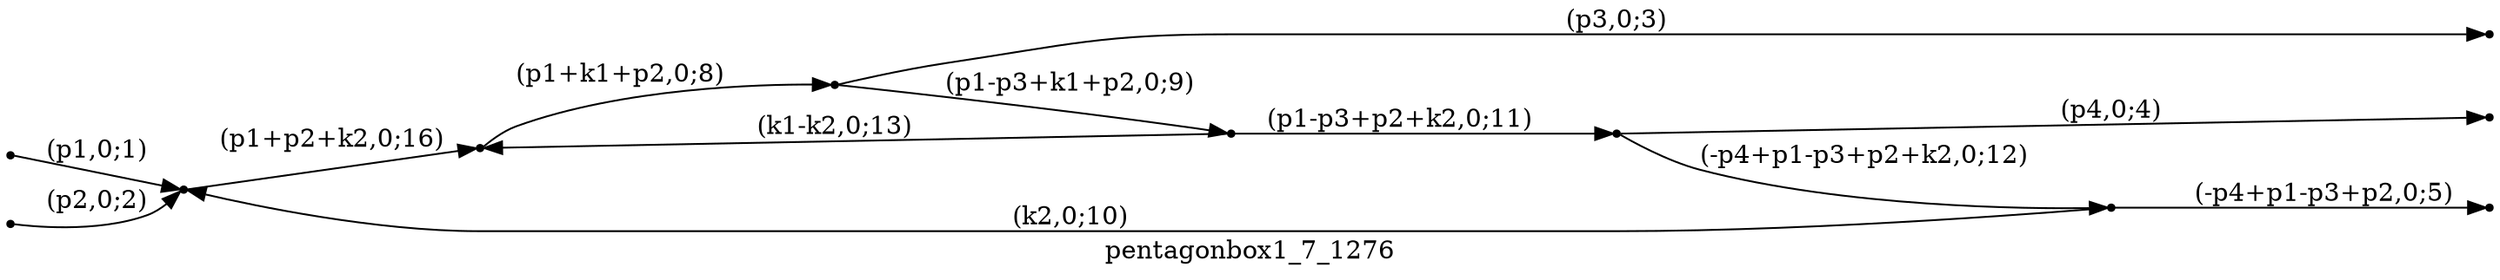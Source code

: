 digraph pentagonbox1_7_1276 {
  label="pentagonbox1_7_1276";
  rankdir="LR";
  subgraph edges {
    -1 -> 6 [label="(p1,0;1)"];
    -2 -> 6 [label="(p2,0;2)"];
    1 -> -3 [label="(p3,0;3)"];
    4 -> -4 [label="(p4,0;4)"];
    2 -> -5 [label="(-p4+p1-p3+p2,0;5)"];
    5 -> 1 [label="(p1+k1+p2,0;8)"];
    1 -> 3 [label="(p1-p3+k1+p2,0;9)"];
    2 -> 6 [label="(k2,0;10)"];
    3 -> 4 [label="(p1-p3+p2+k2,0;11)"];
    4 -> 2 [label="(-p4+p1-p3+p2+k2,0;12)"];
    3 -> 5 [label="(k1-k2,0;13)"];
    6 -> 5 [label="(p1+p2+k2,0;16)"];
  }
  subgraph incoming { rank="source"; -1; -2; }
  subgraph outgoing { rank="sink"; -3; -4; -5; }
-5 [shape=point];
-4 [shape=point];
-3 [shape=point];
-2 [shape=point];
-1 [shape=point];
1 [shape=point];
2 [shape=point];
3 [shape=point];
4 [shape=point];
5 [shape=point];
6 [shape=point];
}

